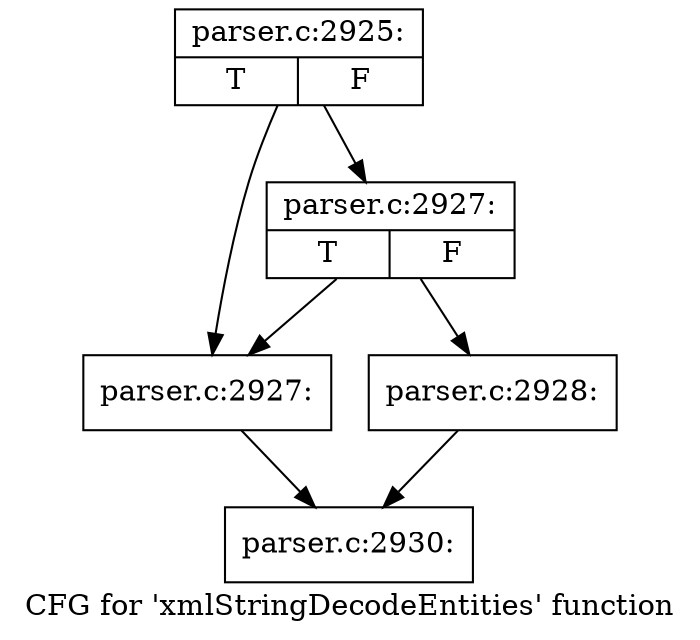 digraph "CFG for 'xmlStringDecodeEntities' function" {
	label="CFG for 'xmlStringDecodeEntities' function";

	Node0x5800e70 [shape=record,label="{parser.c:2925:|{<s0>T|<s1>F}}"];
	Node0x5800e70 -> Node0x582c7f0;
	Node0x5800e70 -> Node0x582c890;
	Node0x582c890 [shape=record,label="{parser.c:2927:|{<s0>T|<s1>F}}"];
	Node0x582c890 -> Node0x582c7f0;
	Node0x582c890 -> Node0x582c840;
	Node0x582c7f0 [shape=record,label="{parser.c:2927:}"];
	Node0x582c7f0 -> Node0x5800dd0;
	Node0x582c840 [shape=record,label="{parser.c:2928:}"];
	Node0x582c840 -> Node0x5800dd0;
	Node0x5800dd0 [shape=record,label="{parser.c:2930:}"];
}
